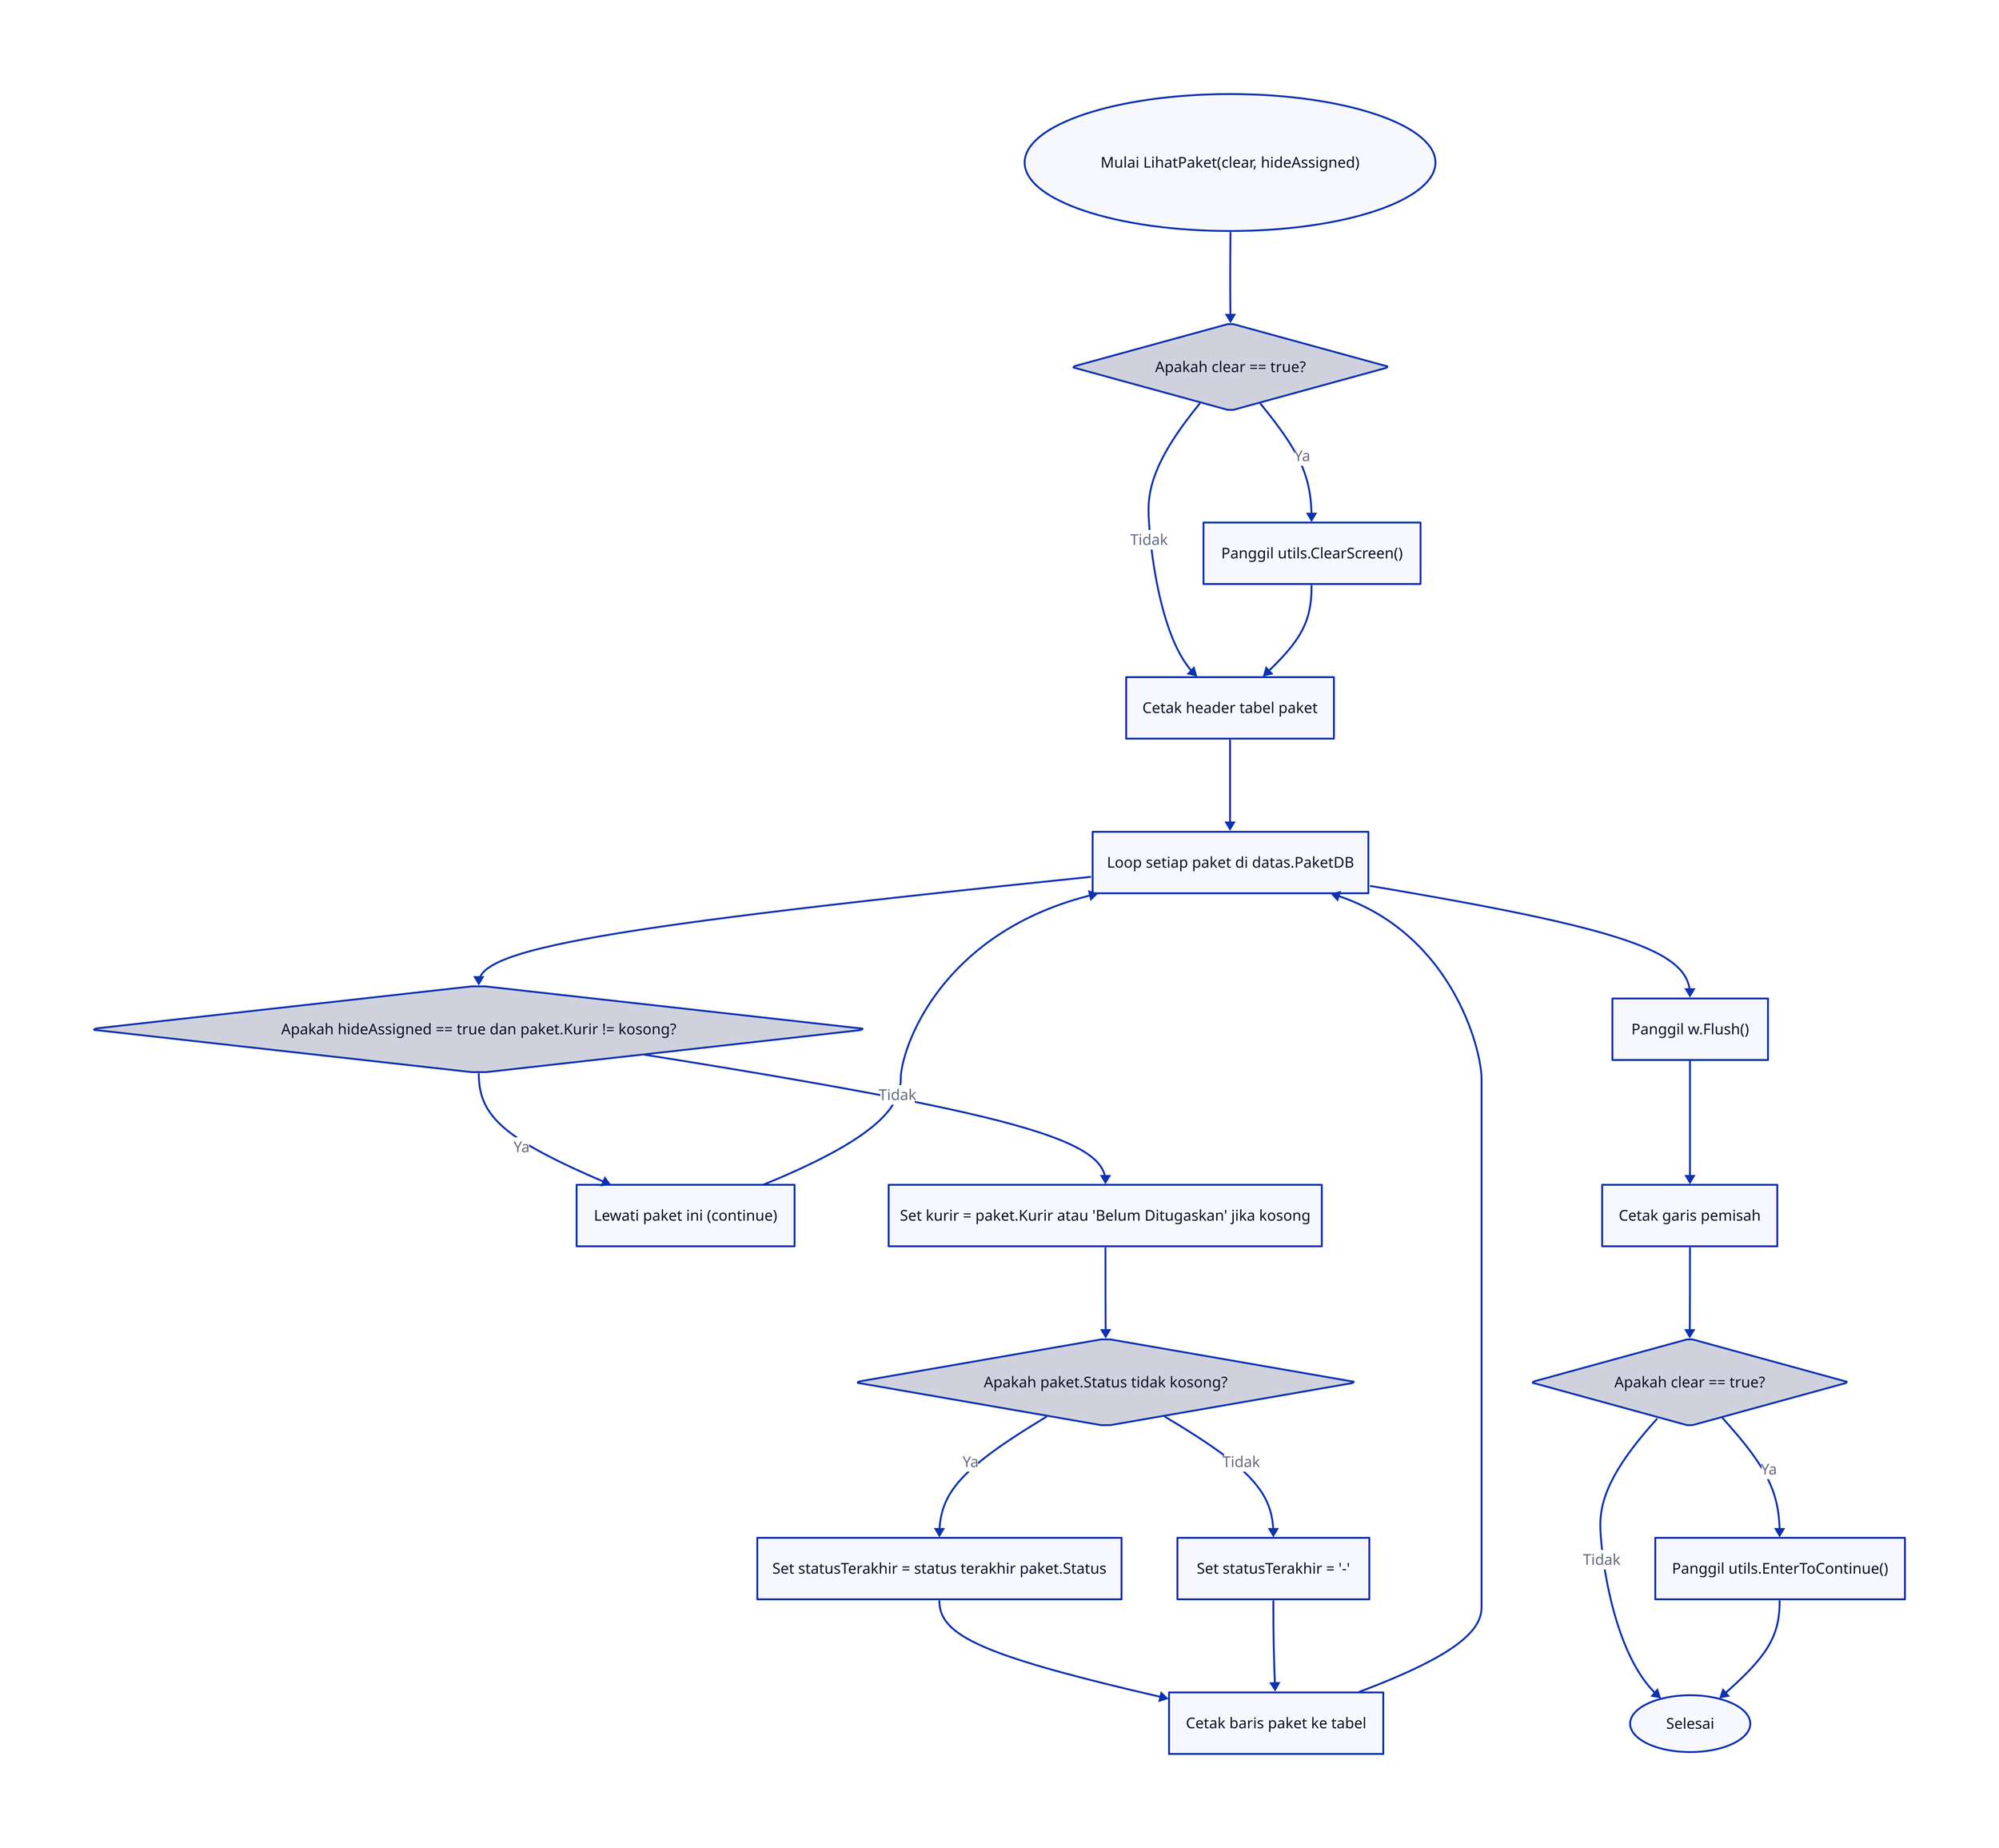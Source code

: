 direction: down

start: "Mulai LihatPaket(clear, hideAssigned)" {
  shape: oval
}

cekClear: "Apakah clear == true?" {
  shape: diamond
}

clearScreen: "Panggil utils.ClearScreen()" {
  shape: rectangle
}

printHeader: "Cetak header tabel paket" {
  shape: rectangle
}

loopPaket: "Loop setiap paket di datas.PaketDB" {
  shape: rectangle
}

cekHideAssigned: "Apakah hideAssigned == true dan paket.Kurir != kosong?" {
  shape: diamond
}

skipPaket: "Lewati paket ini (continue)" {
  shape: rectangle
}

setKurir: "Set kurir = paket.Kurir atau 'Belum Ditugaskan' jika kosong" {
  shape: rectangle
}

cekStatus: "Apakah paket.Status tidak kosong?" {
  shape: diamond
}

setStatusTerakhir: "Set statusTerakhir = status terakhir paket.Status" {
  shape: rectangle
}

setStatusDefault: "Set statusTerakhir = '-'" {
  shape: rectangle
}

printBaris: "Cetak baris paket ke tabel" {
  shape: rectangle
}

flushWriter: "Panggil w.Flush()" {
  shape: rectangle
}

printFooter: "Cetak garis pemisah" {
  shape: rectangle
}

cekClear2: "Apakah clear == true?" {
  shape: diamond
}

enterToContinue: "Panggil utils.EnterToContinue()" {
  shape: rectangle
}

end: "Selesai" {
  shape: oval
}

start -> cekClear
cekClear -> clearScreen: Ya
cekClear -> printHeader: Tidak
clearScreen -> printHeader

printHeader -> loopPaket

loopPaket -> cekHideAssigned
cekHideAssigned -> skipPaket: Ya
cekHideAssigned -> setKurir: Tidak

skipPaket -> loopPaket

setKurir -> cekStatus
cekStatus -> setStatusTerakhir: Ya
cekStatus -> setStatusDefault: Tidak

setStatusTerakhir -> printBaris
setStatusDefault -> printBaris

printBaris -> loopPaket

loopPaket -> flushWriter
flushWriter -> printFooter
printFooter -> cekClear2
cekClear2 -> enterToContinue: Ya
cekClear2 -> end: Tidak
enterToContinue -> end
